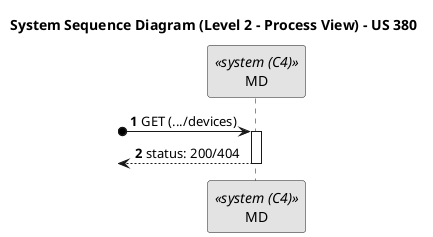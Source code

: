 @startuml
skinparam monochrome true
skinparam packageStyle rectangle
skinparam shadowing false

title System Sequence Diagram (Level 2 - Process View) - US 380
autonumber

participant "MD" as MD <<system (C4)>>

?o-> MD : GET (.../devices)
activate MD

<-- MD : status: 200/404
deactivate MD

@enduml